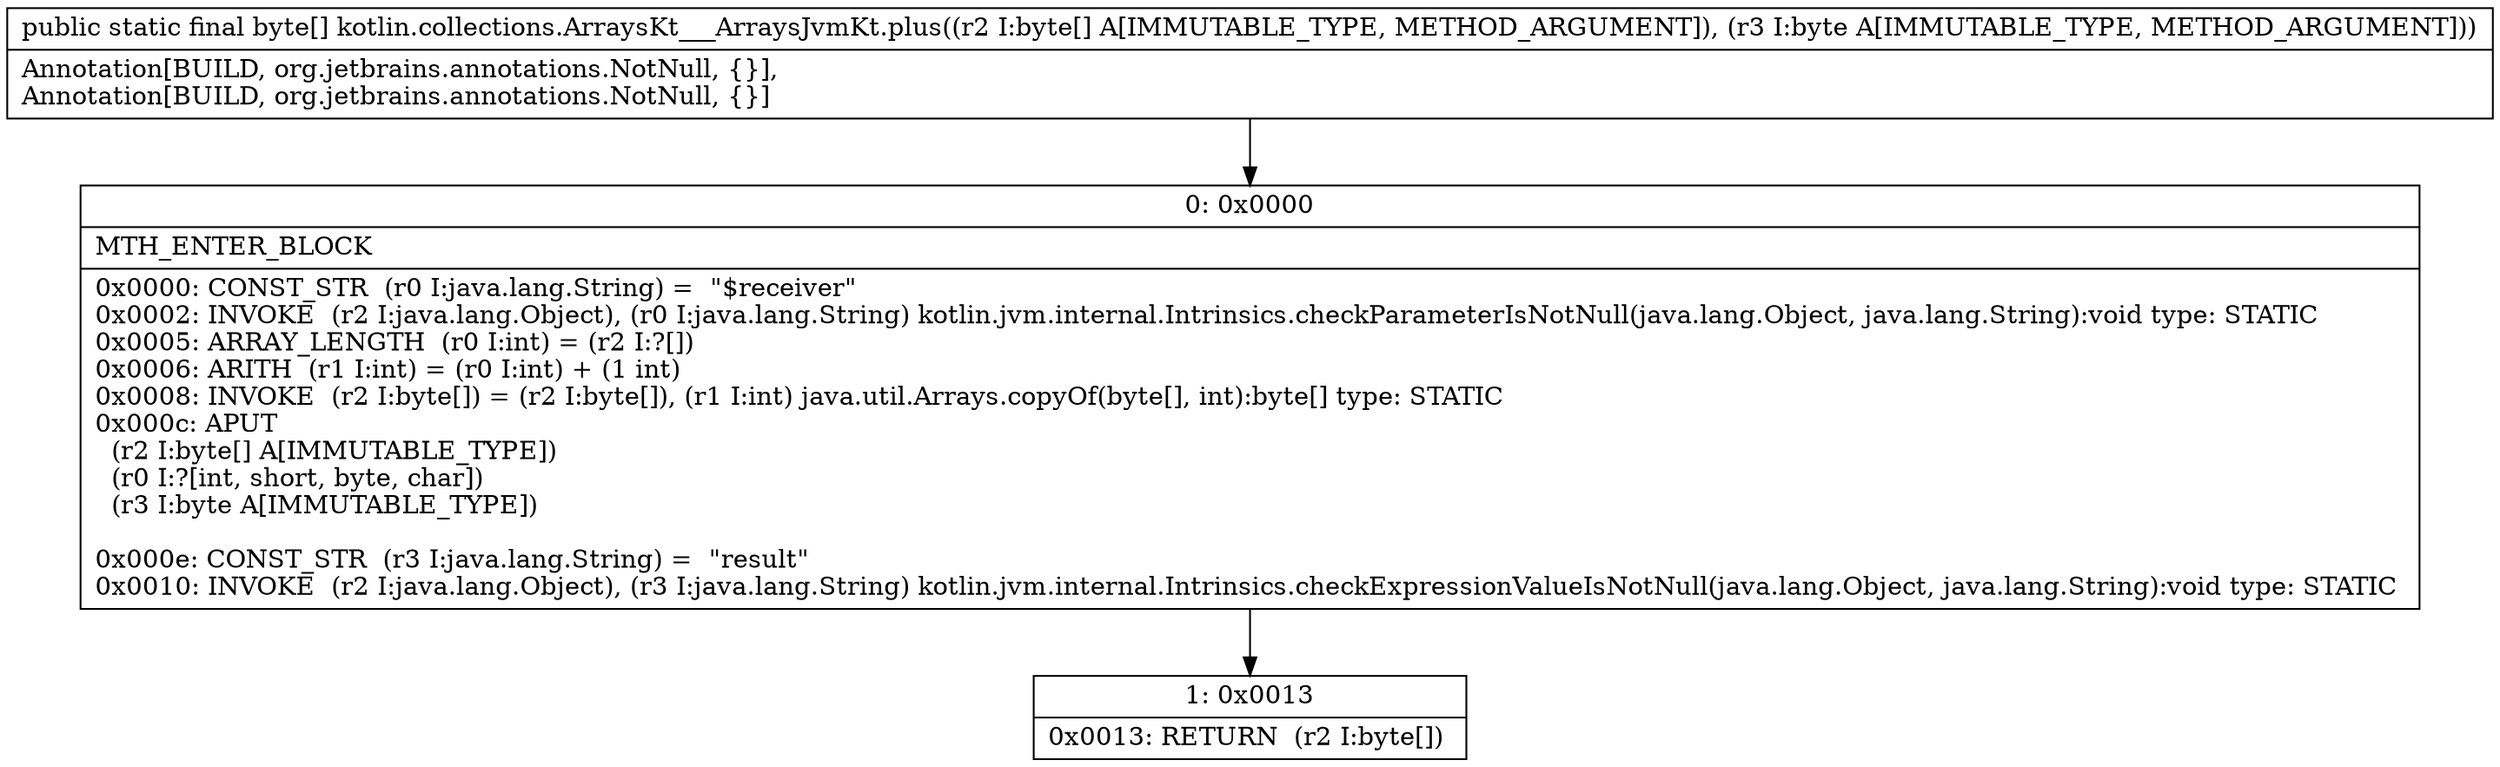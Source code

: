 digraph "CFG forkotlin.collections.ArraysKt___ArraysJvmKt.plus([BB)[B" {
Node_0 [shape=record,label="{0\:\ 0x0000|MTH_ENTER_BLOCK\l|0x0000: CONST_STR  (r0 I:java.lang.String) =  \"$receiver\" \l0x0002: INVOKE  (r2 I:java.lang.Object), (r0 I:java.lang.String) kotlin.jvm.internal.Intrinsics.checkParameterIsNotNull(java.lang.Object, java.lang.String):void type: STATIC \l0x0005: ARRAY_LENGTH  (r0 I:int) = (r2 I:?[]) \l0x0006: ARITH  (r1 I:int) = (r0 I:int) + (1 int) \l0x0008: INVOKE  (r2 I:byte[]) = (r2 I:byte[]), (r1 I:int) java.util.Arrays.copyOf(byte[], int):byte[] type: STATIC \l0x000c: APUT  \l  (r2 I:byte[] A[IMMUTABLE_TYPE])\l  (r0 I:?[int, short, byte, char])\l  (r3 I:byte A[IMMUTABLE_TYPE])\l \l0x000e: CONST_STR  (r3 I:java.lang.String) =  \"result\" \l0x0010: INVOKE  (r2 I:java.lang.Object), (r3 I:java.lang.String) kotlin.jvm.internal.Intrinsics.checkExpressionValueIsNotNull(java.lang.Object, java.lang.String):void type: STATIC \l}"];
Node_1 [shape=record,label="{1\:\ 0x0013|0x0013: RETURN  (r2 I:byte[]) \l}"];
MethodNode[shape=record,label="{public static final byte[] kotlin.collections.ArraysKt___ArraysJvmKt.plus((r2 I:byte[] A[IMMUTABLE_TYPE, METHOD_ARGUMENT]), (r3 I:byte A[IMMUTABLE_TYPE, METHOD_ARGUMENT]))  | Annotation[BUILD, org.jetbrains.annotations.NotNull, \{\}], \lAnnotation[BUILD, org.jetbrains.annotations.NotNull, \{\}]\l}"];
MethodNode -> Node_0;
Node_0 -> Node_1;
}

